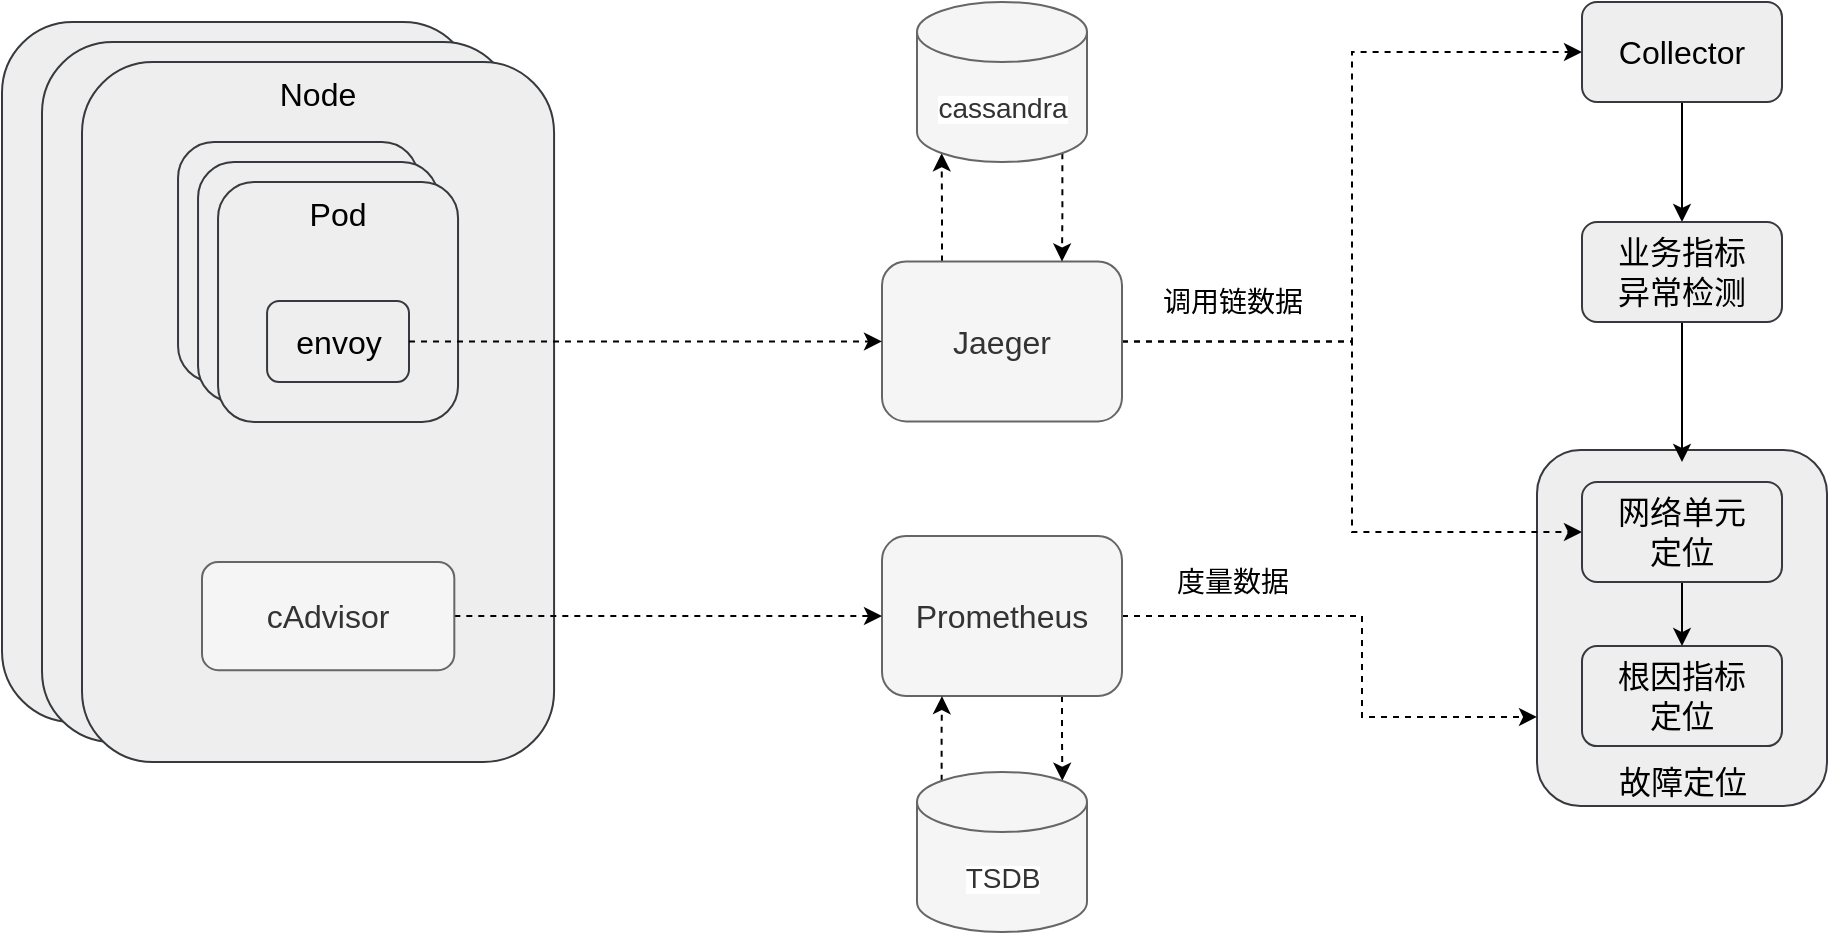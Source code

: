 <mxfile version="14.5.10" type="github">
  <diagram id="DzG7arqEU5-AnevF1Nen" name="Page-1">
    <mxGraphModel dx="2554" dy="867" grid="1" gridSize="10" guides="1" tooltips="1" connect="1" arrows="1" fold="1" page="1" pageScale="1" pageWidth="827" pageHeight="1169" math="0" shadow="0">
      <root>
        <mxCell id="0" />
        <mxCell id="1" parent="0" />
        <mxCell id="ERv-LBX_5asnK2KFsqda-57" value="&lt;font style=&quot;font-size: 16px&quot;&gt;Node&lt;/font&gt;" style="rounded=1;whiteSpace=wrap;html=1;fillColor=#eeeeee;strokeColor=#36393d;verticalAlign=top;" vertex="1" parent="1">
          <mxGeometry x="-190" y="130" width="236.04" height="350" as="geometry" />
        </mxCell>
        <mxCell id="ERv-LBX_5asnK2KFsqda-56" value="&lt;font style=&quot;font-size: 16px&quot;&gt;Node&lt;/font&gt;" style="rounded=1;whiteSpace=wrap;html=1;fillColor=#eeeeee;strokeColor=#36393d;verticalAlign=top;" vertex="1" parent="1">
          <mxGeometry x="-170" y="140" width="236.04" height="350" as="geometry" />
        </mxCell>
        <mxCell id="ERv-LBX_5asnK2KFsqda-29" value="&lt;font style=&quot;font-size: 16px&quot;&gt;故障定位&lt;/font&gt;" style="rounded=1;whiteSpace=wrap;html=1;fillColor=#eeeeee;strokeColor=#36393d;verticalAlign=bottom;" vertex="1" parent="1">
          <mxGeometry x="577.5" y="344" width="145" height="177.96" as="geometry" />
        </mxCell>
        <mxCell id="ERv-LBX_5asnK2KFsqda-11" style="edgeStyle=orthogonalEdgeStyle;rounded=0;orthogonalLoop=1;jettySize=auto;html=1;exitX=0.75;exitY=1;exitDx=0;exitDy=0;entryX=0.855;entryY=0;entryDx=0;entryDy=4.35;entryPerimeter=0;dashed=1;" edge="1" parent="1" source="fZ4H30Nkea6zh-BxhHi_-9" target="ERv-LBX_5asnK2KFsqda-8">
          <mxGeometry relative="1" as="geometry" />
        </mxCell>
        <mxCell id="ERv-LBX_5asnK2KFsqda-36" style="edgeStyle=orthogonalEdgeStyle;rounded=0;orthogonalLoop=1;jettySize=auto;html=1;exitX=1;exitY=0.5;exitDx=0;exitDy=0;entryX=0;entryY=0.75;entryDx=0;entryDy=0;strokeWidth=1;dashed=1;" edge="1" parent="1" source="fZ4H30Nkea6zh-BxhHi_-9" target="ERv-LBX_5asnK2KFsqda-29">
          <mxGeometry relative="1" as="geometry">
            <Array as="points">
              <mxPoint x="490" y="427" />
              <mxPoint x="490" y="478" />
            </Array>
          </mxGeometry>
        </mxCell>
        <mxCell id="fZ4H30Nkea6zh-BxhHi_-9" value="&lt;font style=&quot;font-size: 16px&quot;&gt;Prometheus&lt;/font&gt;" style="rounded=1;whiteSpace=wrap;html=1;strokeColor=#666666;align=center;fillColor=#f5f5f5;fontColor=#333333;" parent="1" vertex="1">
          <mxGeometry x="250" y="387.04" width="120" height="80" as="geometry" />
        </mxCell>
        <mxCell id="ERv-LBX_5asnK2KFsqda-6" style="edgeStyle=orthogonalEdgeStyle;rounded=0;orthogonalLoop=1;jettySize=auto;html=1;exitX=0.25;exitY=0;exitDx=0;exitDy=0;entryX=0.145;entryY=1;entryDx=0;entryDy=-4.35;entryPerimeter=0;dashed=1;" edge="1" parent="1" source="fZ4H30Nkea6zh-BxhHi_-10" target="fZ4H30Nkea6zh-BxhHi_-17">
          <mxGeometry relative="1" as="geometry" />
        </mxCell>
        <mxCell id="ERv-LBX_5asnK2KFsqda-53" style="edgeStyle=orthogonalEdgeStyle;rounded=0;orthogonalLoop=1;jettySize=auto;html=1;exitX=1;exitY=0.5;exitDx=0;exitDy=0;entryX=0;entryY=0.5;entryDx=0;entryDy=0;dashed=1;strokeWidth=1;" edge="1" parent="1" source="fZ4H30Nkea6zh-BxhHi_-10" target="EUreFmXFgwSQ7AmeQQES-7">
          <mxGeometry relative="1" as="geometry" />
        </mxCell>
        <mxCell id="ERv-LBX_5asnK2KFsqda-58" style="edgeStyle=orthogonalEdgeStyle;rounded=0;orthogonalLoop=1;jettySize=auto;html=1;exitX=1;exitY=0.5;exitDx=0;exitDy=0;entryX=0;entryY=0.5;entryDx=0;entryDy=0;dashed=1;strokeWidth=1;" edge="1" parent="1" source="fZ4H30Nkea6zh-BxhHi_-10" target="ERv-LBX_5asnK2KFsqda-21">
          <mxGeometry relative="1" as="geometry" />
        </mxCell>
        <mxCell id="fZ4H30Nkea6zh-BxhHi_-10" value="&lt;font style=&quot;font-size: 16px&quot;&gt;Jaeger&lt;/font&gt;" style="rounded=1;whiteSpace=wrap;html=1;strokeColor=#666666;align=center;fillColor=#f5f5f5;fontColor=#333333;" parent="1" vertex="1">
          <mxGeometry x="250" y="249.72" width="120" height="80" as="geometry" />
        </mxCell>
        <mxCell id="fZ4H30Nkea6zh-BxhHi_-11" value="&lt;span style=&quot;font-size: 16px&quot;&gt;根因指标&lt;br&gt;定位&lt;/span&gt;" style="rounded=1;whiteSpace=wrap;html=1;align=center;fillColor=#eeeeee;strokeColor=#36393d;" parent="1" vertex="1">
          <mxGeometry x="600" y="442.04" width="100" height="50" as="geometry" />
        </mxCell>
        <mxCell id="ERv-LBX_5asnK2KFsqda-7" style="edgeStyle=orthogonalEdgeStyle;rounded=0;orthogonalLoop=1;jettySize=auto;html=1;exitX=0.855;exitY=1;exitDx=0;exitDy=-4.35;exitPerimeter=0;entryX=0.75;entryY=0;entryDx=0;entryDy=0;dashed=1;" edge="1" parent="1" source="fZ4H30Nkea6zh-BxhHi_-17" target="fZ4H30Nkea6zh-BxhHi_-10">
          <mxGeometry relative="1" as="geometry" />
        </mxCell>
        <mxCell id="fZ4H30Nkea6zh-BxhHi_-17" value="&lt;span style=&quot;font-family: &amp;#34;arial&amp;#34; , sans-serif ; background-color: rgb(255 , 255 , 255)&quot;&gt;&lt;font style=&quot;font-size: 14px&quot;&gt;cassandra&lt;/font&gt;&lt;/span&gt;" style="shape=cylinder3;whiteSpace=wrap;html=1;boundedLbl=1;backgroundOutline=1;size=15;align=center;fillColor=#f5f5f5;strokeColor=#666666;fontColor=#333333;" parent="1" vertex="1">
          <mxGeometry x="267.5" y="120" width="85" height="80" as="geometry" />
        </mxCell>
        <mxCell id="ERv-LBX_5asnK2KFsqda-13" style="edgeStyle=orthogonalEdgeStyle;rounded=0;orthogonalLoop=1;jettySize=auto;html=1;exitX=0.5;exitY=1;exitDx=0;exitDy=0;entryX=0.5;entryY=0;entryDx=0;entryDy=0;" edge="1" parent="1" source="EUreFmXFgwSQ7AmeQQES-7" target="EUreFmXFgwSQ7AmeQQES-8">
          <mxGeometry relative="1" as="geometry" />
        </mxCell>
        <mxCell id="EUreFmXFgwSQ7AmeQQES-7" value="&lt;font style=&quot;font-size: 16px&quot;&gt;Collector&lt;/font&gt;" style="rounded=1;whiteSpace=wrap;html=1;align=center;fillColor=#eeeeee;strokeColor=#36393d;" parent="1" vertex="1">
          <mxGeometry x="600" y="120" width="100" height="50" as="geometry" />
        </mxCell>
        <mxCell id="ERv-LBX_5asnK2KFsqda-31" style="edgeStyle=orthogonalEdgeStyle;rounded=0;orthogonalLoop=1;jettySize=auto;html=1;exitX=0.5;exitY=1;exitDx=0;exitDy=0;strokeWidth=1;" edge="1" parent="1" source="EUreFmXFgwSQ7AmeQQES-8">
          <mxGeometry relative="1" as="geometry">
            <mxPoint x="650" y="350" as="targetPoint" />
          </mxGeometry>
        </mxCell>
        <mxCell id="EUreFmXFgwSQ7AmeQQES-8" value="&lt;font style=&quot;font-size: 16px&quot;&gt;业务指标&lt;br&gt;异常检测&lt;/font&gt;" style="rounded=1;whiteSpace=wrap;html=1;align=center;fillColor=#eeeeee;strokeColor=#36393d;" parent="1" vertex="1">
          <mxGeometry x="600" y="230" width="100" height="50" as="geometry" />
        </mxCell>
        <mxCell id="ERv-LBX_5asnK2KFsqda-10" style="edgeStyle=orthogonalEdgeStyle;rounded=0;orthogonalLoop=1;jettySize=auto;html=1;exitX=0.145;exitY=0;exitDx=0;exitDy=4.35;exitPerimeter=0;entryX=0.25;entryY=1;entryDx=0;entryDy=0;dashed=1;" edge="1" parent="1" source="ERv-LBX_5asnK2KFsqda-8" target="fZ4H30Nkea6zh-BxhHi_-9">
          <mxGeometry relative="1" as="geometry" />
        </mxCell>
        <mxCell id="ERv-LBX_5asnK2KFsqda-8" value="&lt;span style=&quot;font-family: &amp;#34;arial&amp;#34; , sans-serif ; background-color: rgb(255 , 255 , 255)&quot;&gt;&lt;font style=&quot;font-size: 14px&quot;&gt;TSDB&lt;/font&gt;&lt;/span&gt;" style="shape=cylinder3;whiteSpace=wrap;html=1;boundedLbl=1;backgroundOutline=1;size=15;align=center;fillColor=#f5f5f5;strokeColor=#666666;fontColor=#333333;" vertex="1" parent="1">
          <mxGeometry x="267.5" y="505" width="85" height="80" as="geometry" />
        </mxCell>
        <mxCell id="ERv-LBX_5asnK2KFsqda-17" value="&lt;font style=&quot;font-size: 14px&quot;&gt;调用链数据&lt;/font&gt;" style="text;html=1;align=center;verticalAlign=middle;resizable=0;points=[];autosize=1;strokeColor=none;" vertex="1" parent="1">
          <mxGeometry x="380" y="260" width="90" height="20" as="geometry" />
        </mxCell>
        <mxCell id="ERv-LBX_5asnK2KFsqda-18" value="&lt;font style=&quot;font-size: 14px&quot;&gt;度量数据&lt;/font&gt;" style="text;html=1;align=center;verticalAlign=middle;resizable=0;points=[];autosize=1;strokeColor=none;" vertex="1" parent="1">
          <mxGeometry x="390" y="400" width="70" height="20" as="geometry" />
        </mxCell>
        <mxCell id="ERv-LBX_5asnK2KFsqda-23" style="edgeStyle=orthogonalEdgeStyle;rounded=0;orthogonalLoop=1;jettySize=auto;html=1;exitX=0.5;exitY=1;exitDx=0;exitDy=0;entryX=0.5;entryY=0;entryDx=0;entryDy=0;" edge="1" parent="1" source="ERv-LBX_5asnK2KFsqda-21" target="fZ4H30Nkea6zh-BxhHi_-11">
          <mxGeometry relative="1" as="geometry" />
        </mxCell>
        <mxCell id="ERv-LBX_5asnK2KFsqda-21" value="&lt;span style=&quot;font-size: 16px&quot;&gt;网络单元&lt;br&gt;定位&lt;/span&gt;" style="rounded=1;whiteSpace=wrap;html=1;align=center;fillColor=#eeeeee;strokeColor=#36393d;" vertex="1" parent="1">
          <mxGeometry x="600" y="360" width="100" height="50" as="geometry" />
        </mxCell>
        <mxCell id="ERv-LBX_5asnK2KFsqda-39" value="&lt;font style=&quot;font-size: 16px&quot;&gt;Node&lt;/font&gt;" style="rounded=1;whiteSpace=wrap;html=1;fillColor=#eeeeee;strokeColor=#36393d;verticalAlign=top;" vertex="1" parent="1">
          <mxGeometry x="-150" y="150" width="236.04" height="350" as="geometry" />
        </mxCell>
        <mxCell id="ERv-LBX_5asnK2KFsqda-49" value="" style="group" vertex="1" connectable="0" parent="1">
          <mxGeometry x="-101.98" y="190" width="140" height="140" as="geometry" />
        </mxCell>
        <mxCell id="ERv-LBX_5asnK2KFsqda-42" value="" style="rounded=1;whiteSpace=wrap;html=1;fillColor=#eeeeee;strokeColor=#36393d;" vertex="1" parent="ERv-LBX_5asnK2KFsqda-49">
          <mxGeometry width="120" height="120" as="geometry" />
        </mxCell>
        <mxCell id="ERv-LBX_5asnK2KFsqda-43" value="" style="rounded=1;whiteSpace=wrap;html=1;fillColor=#eeeeee;strokeColor=#36393d;" vertex="1" parent="ERv-LBX_5asnK2KFsqda-49">
          <mxGeometry x="10" y="10" width="120" height="120" as="geometry" />
        </mxCell>
        <mxCell id="ERv-LBX_5asnK2KFsqda-44" value="&lt;font style=&quot;font-size: 16px&quot;&gt;Pod&lt;/font&gt;" style="rounded=1;whiteSpace=wrap;html=1;fillColor=#eeeeee;strokeColor=#36393d;verticalAlign=top;" vertex="1" parent="ERv-LBX_5asnK2KFsqda-49">
          <mxGeometry x="20" y="20" width="120" height="120" as="geometry" />
        </mxCell>
        <mxCell id="ERv-LBX_5asnK2KFsqda-46" value="&lt;font style=&quot;font-size: 16px&quot;&gt;envoy&lt;/font&gt;" style="rounded=1;whiteSpace=wrap;html=1;strokeColor=#36393d;align=center;fillColor=#eeeeee;" vertex="1" parent="ERv-LBX_5asnK2KFsqda-49">
          <mxGeometry x="44.517" y="79.444" width="70.967" height="40.553" as="geometry" />
        </mxCell>
        <mxCell id="ERv-LBX_5asnK2KFsqda-52" style="edgeStyle=orthogonalEdgeStyle;rounded=0;orthogonalLoop=1;jettySize=auto;html=1;exitX=1;exitY=0.5;exitDx=0;exitDy=0;entryX=0;entryY=0.5;entryDx=0;entryDy=0;dashed=1;strokeWidth=1;" edge="1" parent="1" source="ERv-LBX_5asnK2KFsqda-50" target="fZ4H30Nkea6zh-BxhHi_-9">
          <mxGeometry relative="1" as="geometry" />
        </mxCell>
        <mxCell id="ERv-LBX_5asnK2KFsqda-50" value="&lt;font style=&quot;font-size: 16px&quot;&gt;cAdvisor&lt;/font&gt;" style="rounded=1;whiteSpace=wrap;html=1;strokeColor=#666666;align=center;fillColor=#f5f5f5;fontColor=#333333;" vertex="1" parent="1">
          <mxGeometry x="-90.0" y="400.003" width="126.16" height="54.07" as="geometry" />
        </mxCell>
        <mxCell id="ERv-LBX_5asnK2KFsqda-51" style="edgeStyle=orthogonalEdgeStyle;rounded=0;orthogonalLoop=1;jettySize=auto;html=1;exitX=1;exitY=0.5;exitDx=0;exitDy=0;entryX=0;entryY=0.5;entryDx=0;entryDy=0;dashed=1;strokeWidth=1;" edge="1" parent="1" source="ERv-LBX_5asnK2KFsqda-46" target="fZ4H30Nkea6zh-BxhHi_-10">
          <mxGeometry relative="1" as="geometry" />
        </mxCell>
      </root>
    </mxGraphModel>
  </diagram>
</mxfile>
